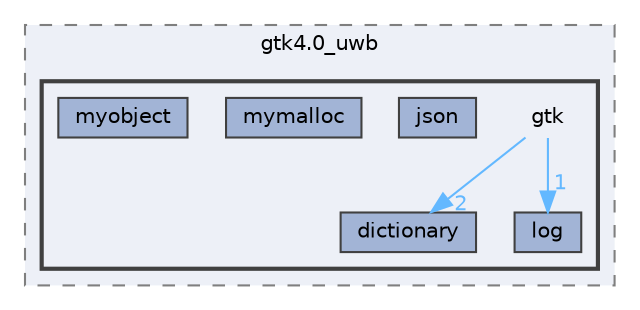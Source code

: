 digraph "D:/github/gtk4.0_uwb/gtk"
{
 // LATEX_PDF_SIZE
  bgcolor="transparent";
  edge [fontname=Helvetica,fontsize=10,labelfontname=Helvetica,labelfontsize=10];
  node [fontname=Helvetica,fontsize=10,shape=box,height=0.2,width=0.4];
  compound=true
  subgraph clusterdir_fd32216270b3951a38ee56489445cdd4 {
    graph [ bgcolor="#edf0f7", pencolor="grey50", label="gtk4.0_uwb", fontname=Helvetica,fontsize=10 style="filled,dashed", URL="dir_fd32216270b3951a38ee56489445cdd4.html",tooltip=""]
  subgraph clusterdir_68230846a0c21bbfab9811caeccbfa98 {
    graph [ bgcolor="#edf0f7", pencolor="grey25", label="", fontname=Helvetica,fontsize=10 style="filled,bold", URL="dir_68230846a0c21bbfab9811caeccbfa98.html",tooltip=""]
    dir_68230846a0c21bbfab9811caeccbfa98 [shape=plaintext, label="gtk"];
  dir_615f9fed238d9bca9684d3891febc218 [label="dictionary", fillcolor="#a2b4d6", color="grey25", style="filled", URL="dir_615f9fed238d9bca9684d3891febc218.html",tooltip=""];
  dir_276a6700e22ec2aec118d6eeebf2c061 [label="json", fillcolor="#a2b4d6", color="grey25", style="filled", URL="dir_276a6700e22ec2aec118d6eeebf2c061.html",tooltip=""];
  dir_e805a2ae120f9f40ecd023973ea01d06 [label="log", fillcolor="#a2b4d6", color="grey25", style="filled", URL="dir_e805a2ae120f9f40ecd023973ea01d06.html",tooltip=""];
  dir_a2a6e441c2d090f9ac0e7d3eb2dd33a3 [label="mymalloc", fillcolor="#a2b4d6", color="grey25", style="filled", URL="dir_a2a6e441c2d090f9ac0e7d3eb2dd33a3.html",tooltip=""];
  dir_ff69adee4d93dc8db1caceee9eeb50c2 [label="myobject", fillcolor="#a2b4d6", color="grey25", style="filled", URL="dir_ff69adee4d93dc8db1caceee9eeb50c2.html",tooltip=""];
  }
  }
  dir_68230846a0c21bbfab9811caeccbfa98->dir_615f9fed238d9bca9684d3891febc218 [headlabel="2", labeldistance=1.5 headhref="dir_000008_000006.html" color="steelblue1" fontcolor="steelblue1"];
  dir_68230846a0c21bbfab9811caeccbfa98->dir_e805a2ae120f9f40ecd023973ea01d06 [headlabel="1", labeldistance=1.5 headhref="dir_000008_000012.html" color="steelblue1" fontcolor="steelblue1"];
}
